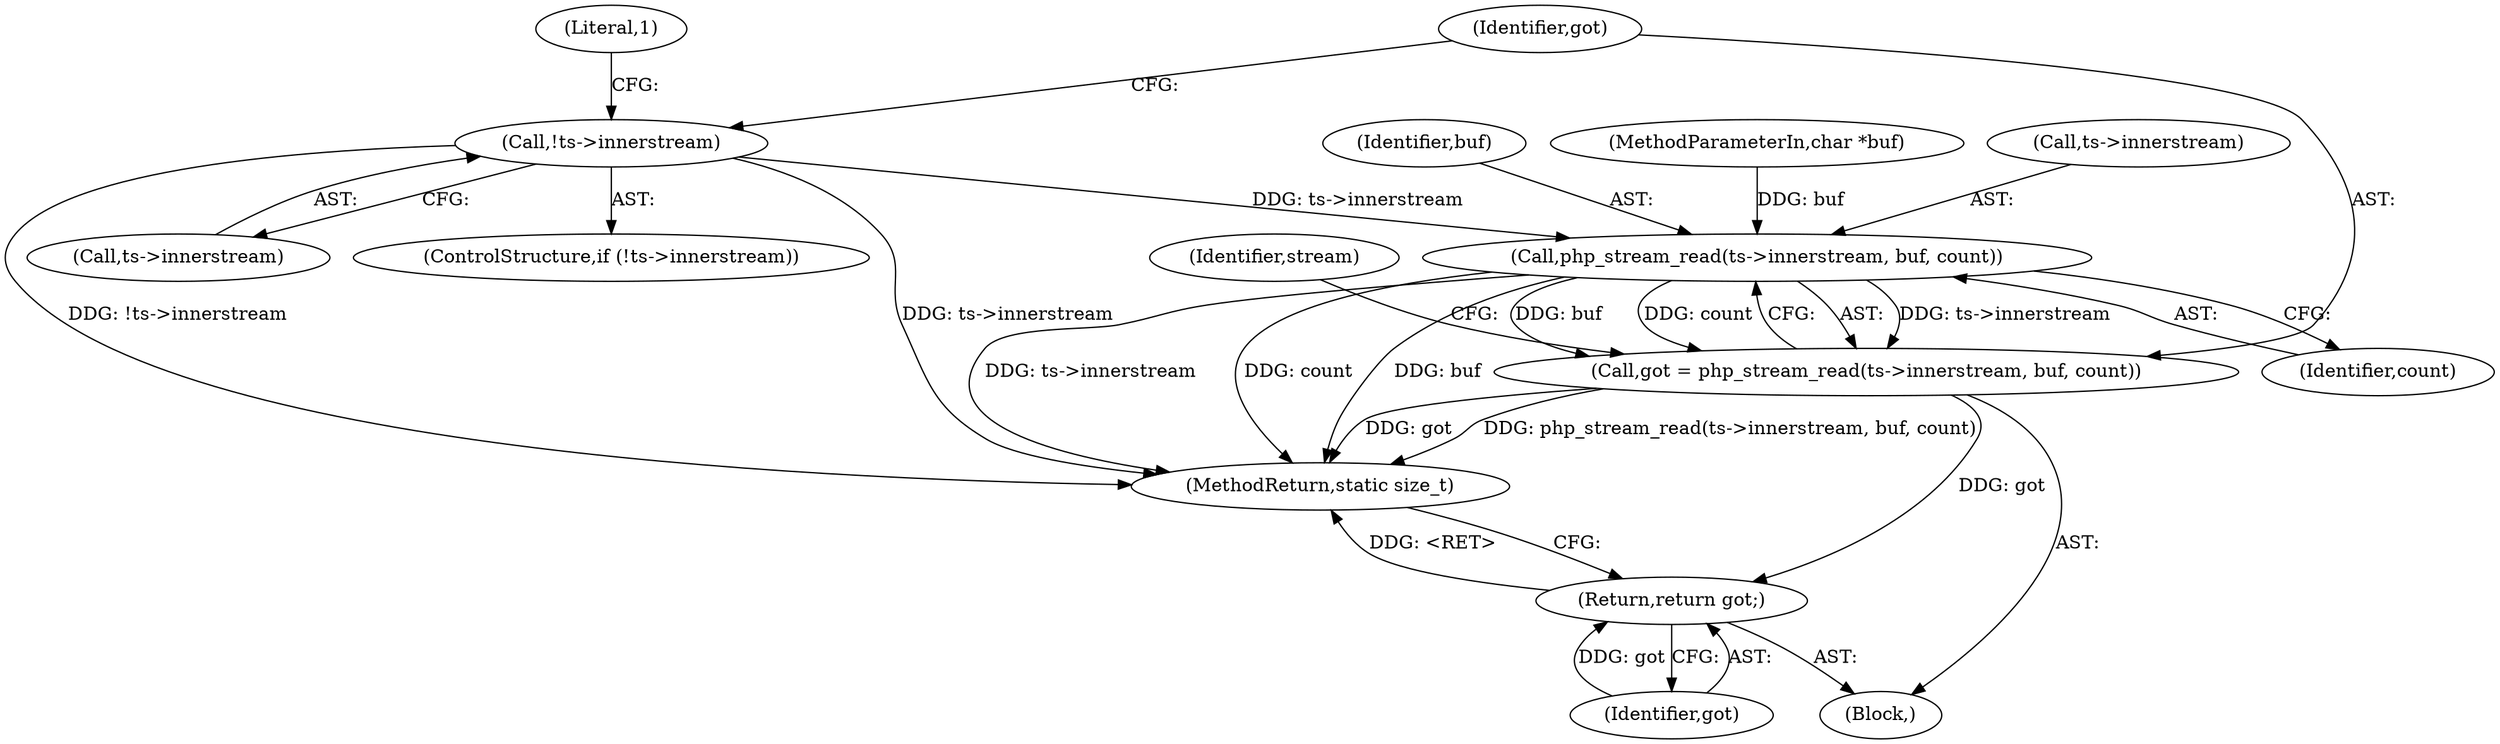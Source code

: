 digraph "0_php_6297a117d77fa3a0df2e21ca926a92c231819cd5_5@pointer" {
"1000119" [label="(Call,!ts->innerstream)"];
"1000129" [label="(Call,php_stream_read(ts->innerstream, buf, count))"];
"1000127" [label="(Call,got = php_stream_read(ts->innerstream, buf, count))"];
"1000144" [label="(Return,return got;)"];
"1000133" [label="(Identifier,buf)"];
"1000128" [label="(Identifier,got)"];
"1000144" [label="(Return,return got;)"];
"1000104" [label="(Block,)"];
"1000118" [label="(ControlStructure,if (!ts->innerstream))"];
"1000102" [label="(MethodParameterIn,char *buf)"];
"1000146" [label="(MethodReturn,static size_t)"];
"1000130" [label="(Call,ts->innerstream)"];
"1000127" [label="(Call,got = php_stream_read(ts->innerstream, buf, count))"];
"1000137" [label="(Identifier,stream)"];
"1000145" [label="(Identifier,got)"];
"1000119" [label="(Call,!ts->innerstream)"];
"1000129" [label="(Call,php_stream_read(ts->innerstream, buf, count))"];
"1000126" [label="(Literal,1)"];
"1000120" [label="(Call,ts->innerstream)"];
"1000134" [label="(Identifier,count)"];
"1000119" -> "1000118"  [label="AST: "];
"1000119" -> "1000120"  [label="CFG: "];
"1000120" -> "1000119"  [label="AST: "];
"1000126" -> "1000119"  [label="CFG: "];
"1000128" -> "1000119"  [label="CFG: "];
"1000119" -> "1000146"  [label="DDG: !ts->innerstream"];
"1000119" -> "1000146"  [label="DDG: ts->innerstream"];
"1000119" -> "1000129"  [label="DDG: ts->innerstream"];
"1000129" -> "1000127"  [label="AST: "];
"1000129" -> "1000134"  [label="CFG: "];
"1000130" -> "1000129"  [label="AST: "];
"1000133" -> "1000129"  [label="AST: "];
"1000134" -> "1000129"  [label="AST: "];
"1000127" -> "1000129"  [label="CFG: "];
"1000129" -> "1000146"  [label="DDG: ts->innerstream"];
"1000129" -> "1000146"  [label="DDG: count"];
"1000129" -> "1000146"  [label="DDG: buf"];
"1000129" -> "1000127"  [label="DDG: ts->innerstream"];
"1000129" -> "1000127"  [label="DDG: buf"];
"1000129" -> "1000127"  [label="DDG: count"];
"1000102" -> "1000129"  [label="DDG: buf"];
"1000127" -> "1000104"  [label="AST: "];
"1000128" -> "1000127"  [label="AST: "];
"1000137" -> "1000127"  [label="CFG: "];
"1000127" -> "1000146"  [label="DDG: got"];
"1000127" -> "1000146"  [label="DDG: php_stream_read(ts->innerstream, buf, count)"];
"1000127" -> "1000144"  [label="DDG: got"];
"1000144" -> "1000104"  [label="AST: "];
"1000144" -> "1000145"  [label="CFG: "];
"1000145" -> "1000144"  [label="AST: "];
"1000146" -> "1000144"  [label="CFG: "];
"1000144" -> "1000146"  [label="DDG: <RET>"];
"1000145" -> "1000144"  [label="DDG: got"];
}
